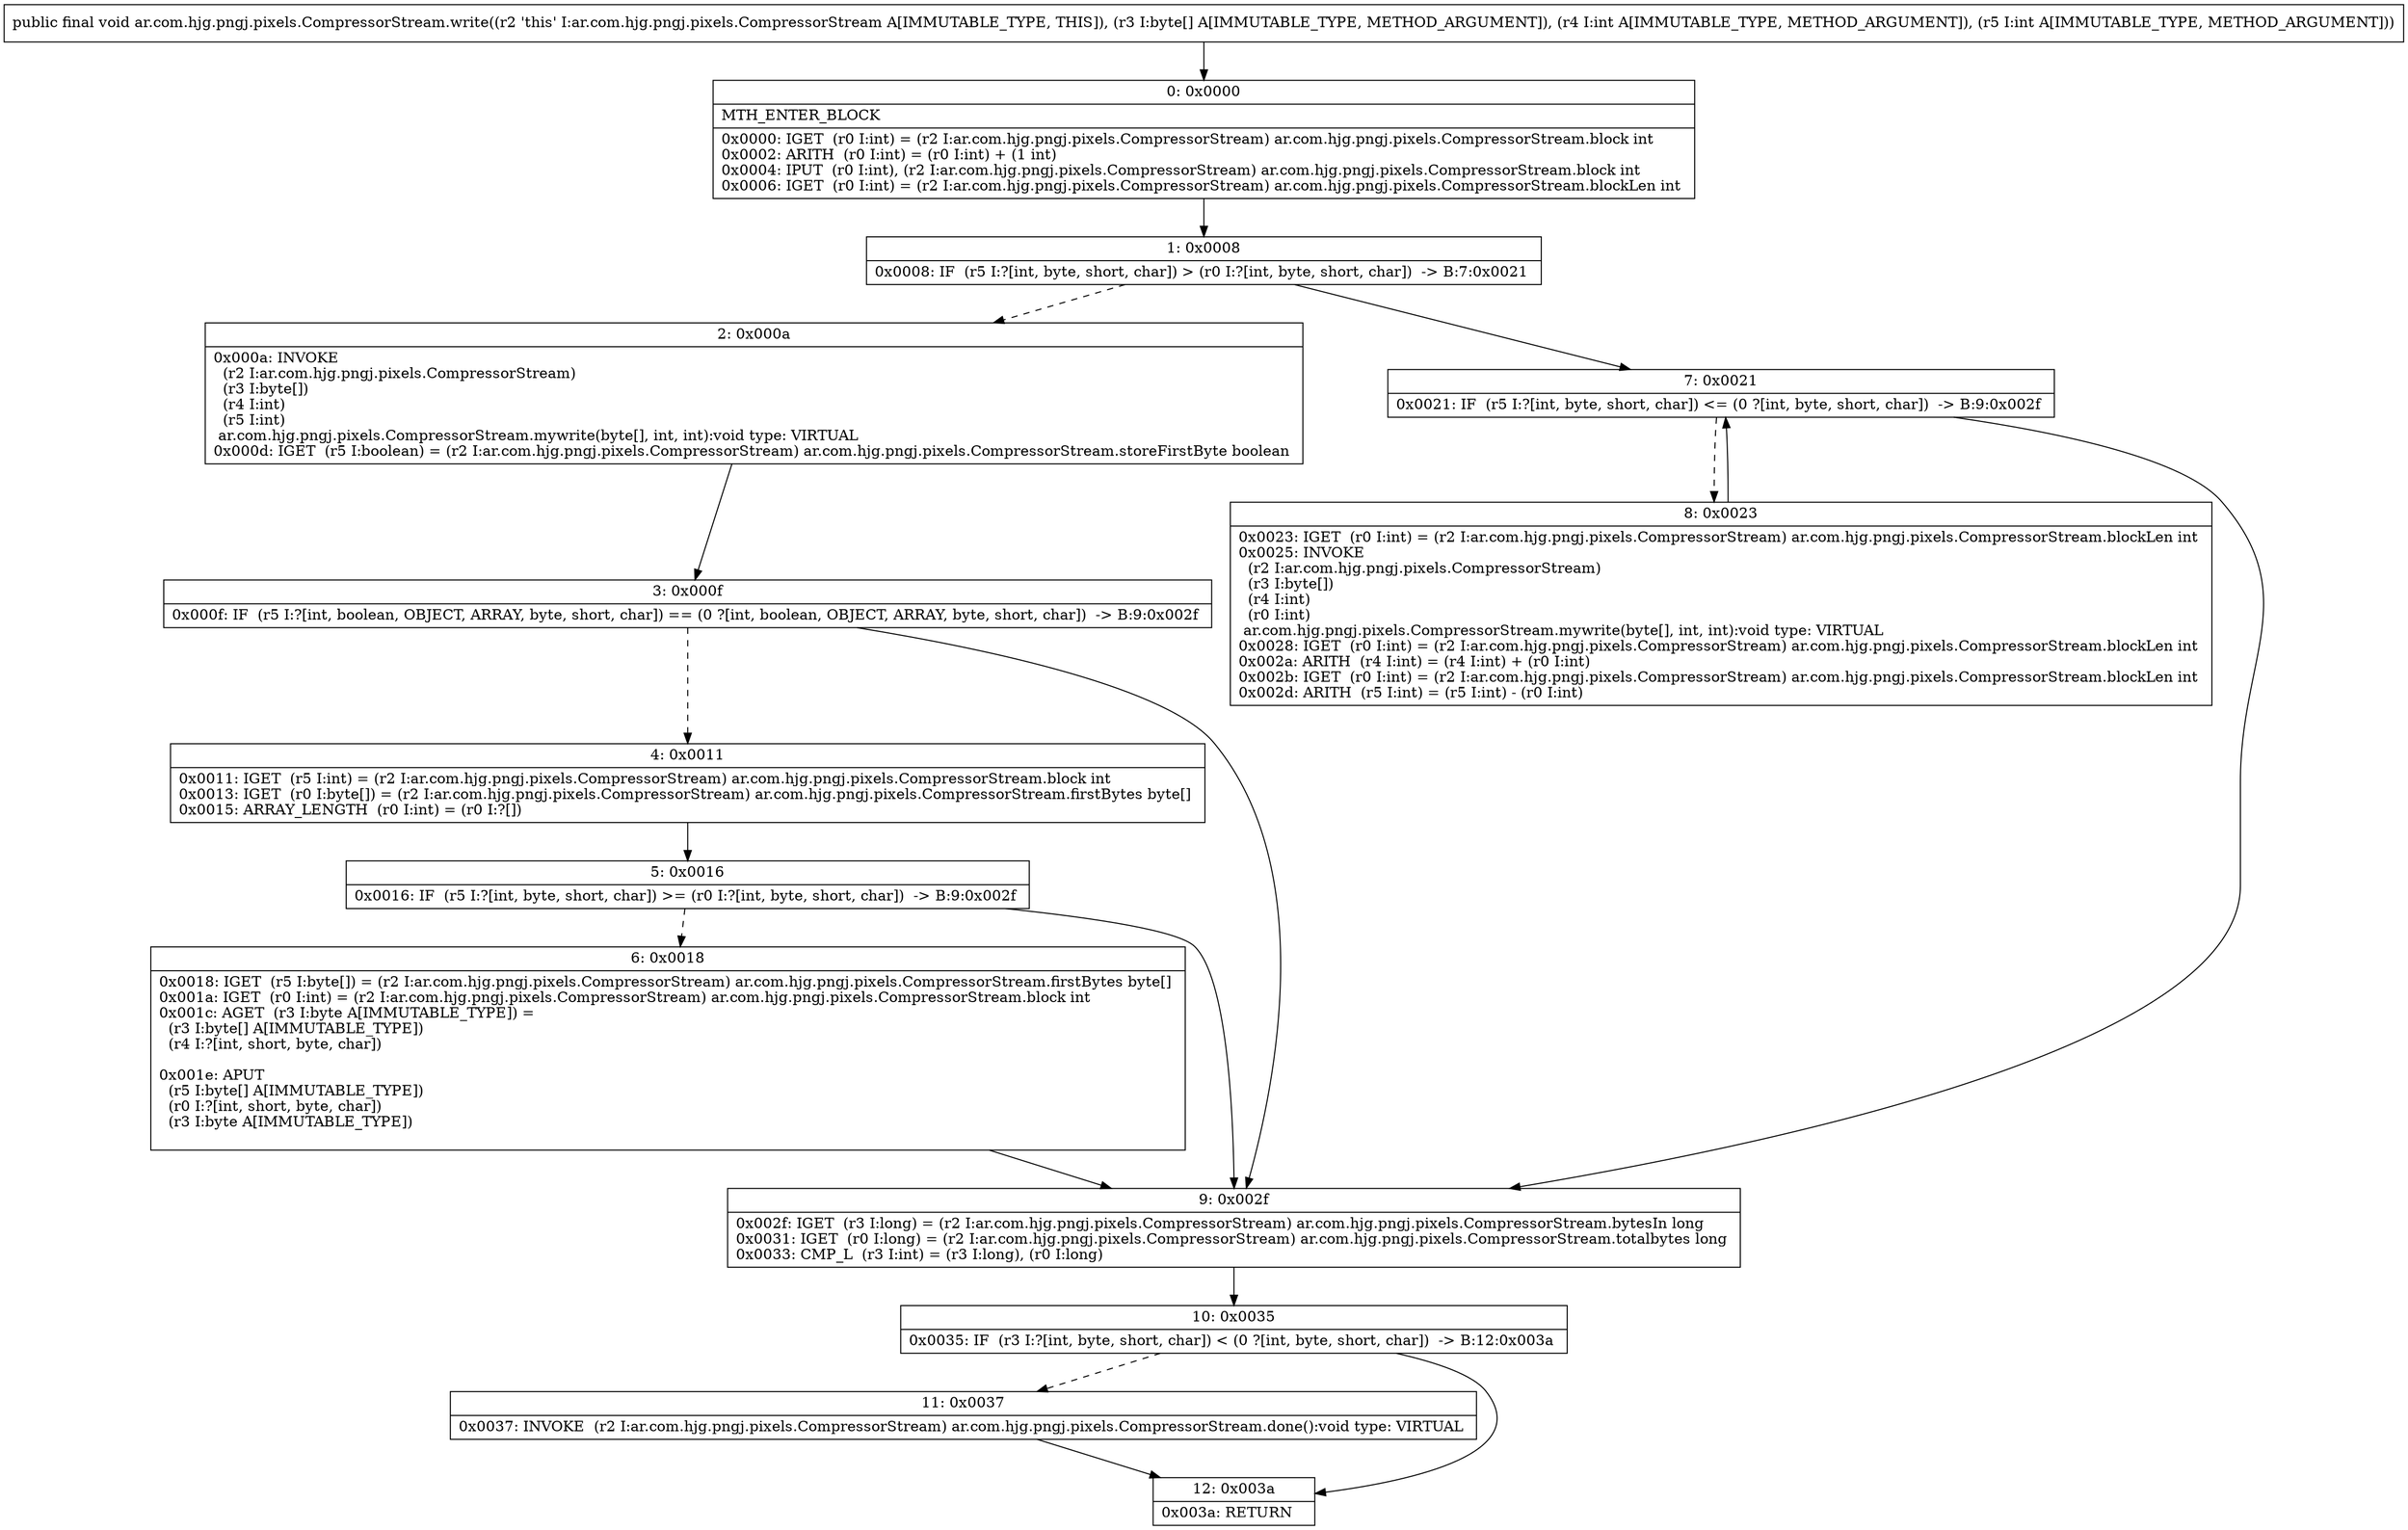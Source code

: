 digraph "CFG forar.com.hjg.pngj.pixels.CompressorStream.write([BII)V" {
Node_0 [shape=record,label="{0\:\ 0x0000|MTH_ENTER_BLOCK\l|0x0000: IGET  (r0 I:int) = (r2 I:ar.com.hjg.pngj.pixels.CompressorStream) ar.com.hjg.pngj.pixels.CompressorStream.block int \l0x0002: ARITH  (r0 I:int) = (r0 I:int) + (1 int) \l0x0004: IPUT  (r0 I:int), (r2 I:ar.com.hjg.pngj.pixels.CompressorStream) ar.com.hjg.pngj.pixels.CompressorStream.block int \l0x0006: IGET  (r0 I:int) = (r2 I:ar.com.hjg.pngj.pixels.CompressorStream) ar.com.hjg.pngj.pixels.CompressorStream.blockLen int \l}"];
Node_1 [shape=record,label="{1\:\ 0x0008|0x0008: IF  (r5 I:?[int, byte, short, char]) \> (r0 I:?[int, byte, short, char])  \-\> B:7:0x0021 \l}"];
Node_2 [shape=record,label="{2\:\ 0x000a|0x000a: INVOKE  \l  (r2 I:ar.com.hjg.pngj.pixels.CompressorStream)\l  (r3 I:byte[])\l  (r4 I:int)\l  (r5 I:int)\l ar.com.hjg.pngj.pixels.CompressorStream.mywrite(byte[], int, int):void type: VIRTUAL \l0x000d: IGET  (r5 I:boolean) = (r2 I:ar.com.hjg.pngj.pixels.CompressorStream) ar.com.hjg.pngj.pixels.CompressorStream.storeFirstByte boolean \l}"];
Node_3 [shape=record,label="{3\:\ 0x000f|0x000f: IF  (r5 I:?[int, boolean, OBJECT, ARRAY, byte, short, char]) == (0 ?[int, boolean, OBJECT, ARRAY, byte, short, char])  \-\> B:9:0x002f \l}"];
Node_4 [shape=record,label="{4\:\ 0x0011|0x0011: IGET  (r5 I:int) = (r2 I:ar.com.hjg.pngj.pixels.CompressorStream) ar.com.hjg.pngj.pixels.CompressorStream.block int \l0x0013: IGET  (r0 I:byte[]) = (r2 I:ar.com.hjg.pngj.pixels.CompressorStream) ar.com.hjg.pngj.pixels.CompressorStream.firstBytes byte[] \l0x0015: ARRAY_LENGTH  (r0 I:int) = (r0 I:?[]) \l}"];
Node_5 [shape=record,label="{5\:\ 0x0016|0x0016: IF  (r5 I:?[int, byte, short, char]) \>= (r0 I:?[int, byte, short, char])  \-\> B:9:0x002f \l}"];
Node_6 [shape=record,label="{6\:\ 0x0018|0x0018: IGET  (r5 I:byte[]) = (r2 I:ar.com.hjg.pngj.pixels.CompressorStream) ar.com.hjg.pngj.pixels.CompressorStream.firstBytes byte[] \l0x001a: IGET  (r0 I:int) = (r2 I:ar.com.hjg.pngj.pixels.CompressorStream) ar.com.hjg.pngj.pixels.CompressorStream.block int \l0x001c: AGET  (r3 I:byte A[IMMUTABLE_TYPE]) = \l  (r3 I:byte[] A[IMMUTABLE_TYPE])\l  (r4 I:?[int, short, byte, char])\l \l0x001e: APUT  \l  (r5 I:byte[] A[IMMUTABLE_TYPE])\l  (r0 I:?[int, short, byte, char])\l  (r3 I:byte A[IMMUTABLE_TYPE])\l \l}"];
Node_7 [shape=record,label="{7\:\ 0x0021|0x0021: IF  (r5 I:?[int, byte, short, char]) \<= (0 ?[int, byte, short, char])  \-\> B:9:0x002f \l}"];
Node_8 [shape=record,label="{8\:\ 0x0023|0x0023: IGET  (r0 I:int) = (r2 I:ar.com.hjg.pngj.pixels.CompressorStream) ar.com.hjg.pngj.pixels.CompressorStream.blockLen int \l0x0025: INVOKE  \l  (r2 I:ar.com.hjg.pngj.pixels.CompressorStream)\l  (r3 I:byte[])\l  (r4 I:int)\l  (r0 I:int)\l ar.com.hjg.pngj.pixels.CompressorStream.mywrite(byte[], int, int):void type: VIRTUAL \l0x0028: IGET  (r0 I:int) = (r2 I:ar.com.hjg.pngj.pixels.CompressorStream) ar.com.hjg.pngj.pixels.CompressorStream.blockLen int \l0x002a: ARITH  (r4 I:int) = (r4 I:int) + (r0 I:int) \l0x002b: IGET  (r0 I:int) = (r2 I:ar.com.hjg.pngj.pixels.CompressorStream) ar.com.hjg.pngj.pixels.CompressorStream.blockLen int \l0x002d: ARITH  (r5 I:int) = (r5 I:int) \- (r0 I:int) \l}"];
Node_9 [shape=record,label="{9\:\ 0x002f|0x002f: IGET  (r3 I:long) = (r2 I:ar.com.hjg.pngj.pixels.CompressorStream) ar.com.hjg.pngj.pixels.CompressorStream.bytesIn long \l0x0031: IGET  (r0 I:long) = (r2 I:ar.com.hjg.pngj.pixels.CompressorStream) ar.com.hjg.pngj.pixels.CompressorStream.totalbytes long \l0x0033: CMP_L  (r3 I:int) = (r3 I:long), (r0 I:long) \l}"];
Node_10 [shape=record,label="{10\:\ 0x0035|0x0035: IF  (r3 I:?[int, byte, short, char]) \< (0 ?[int, byte, short, char])  \-\> B:12:0x003a \l}"];
Node_11 [shape=record,label="{11\:\ 0x0037|0x0037: INVOKE  (r2 I:ar.com.hjg.pngj.pixels.CompressorStream) ar.com.hjg.pngj.pixels.CompressorStream.done():void type: VIRTUAL \l}"];
Node_12 [shape=record,label="{12\:\ 0x003a|0x003a: RETURN   \l}"];
MethodNode[shape=record,label="{public final void ar.com.hjg.pngj.pixels.CompressorStream.write((r2 'this' I:ar.com.hjg.pngj.pixels.CompressorStream A[IMMUTABLE_TYPE, THIS]), (r3 I:byte[] A[IMMUTABLE_TYPE, METHOD_ARGUMENT]), (r4 I:int A[IMMUTABLE_TYPE, METHOD_ARGUMENT]), (r5 I:int A[IMMUTABLE_TYPE, METHOD_ARGUMENT])) }"];
MethodNode -> Node_0;
Node_0 -> Node_1;
Node_1 -> Node_2[style=dashed];
Node_1 -> Node_7;
Node_2 -> Node_3;
Node_3 -> Node_4[style=dashed];
Node_3 -> Node_9;
Node_4 -> Node_5;
Node_5 -> Node_6[style=dashed];
Node_5 -> Node_9;
Node_6 -> Node_9;
Node_7 -> Node_8[style=dashed];
Node_7 -> Node_9;
Node_8 -> Node_7;
Node_9 -> Node_10;
Node_10 -> Node_11[style=dashed];
Node_10 -> Node_12;
Node_11 -> Node_12;
}

